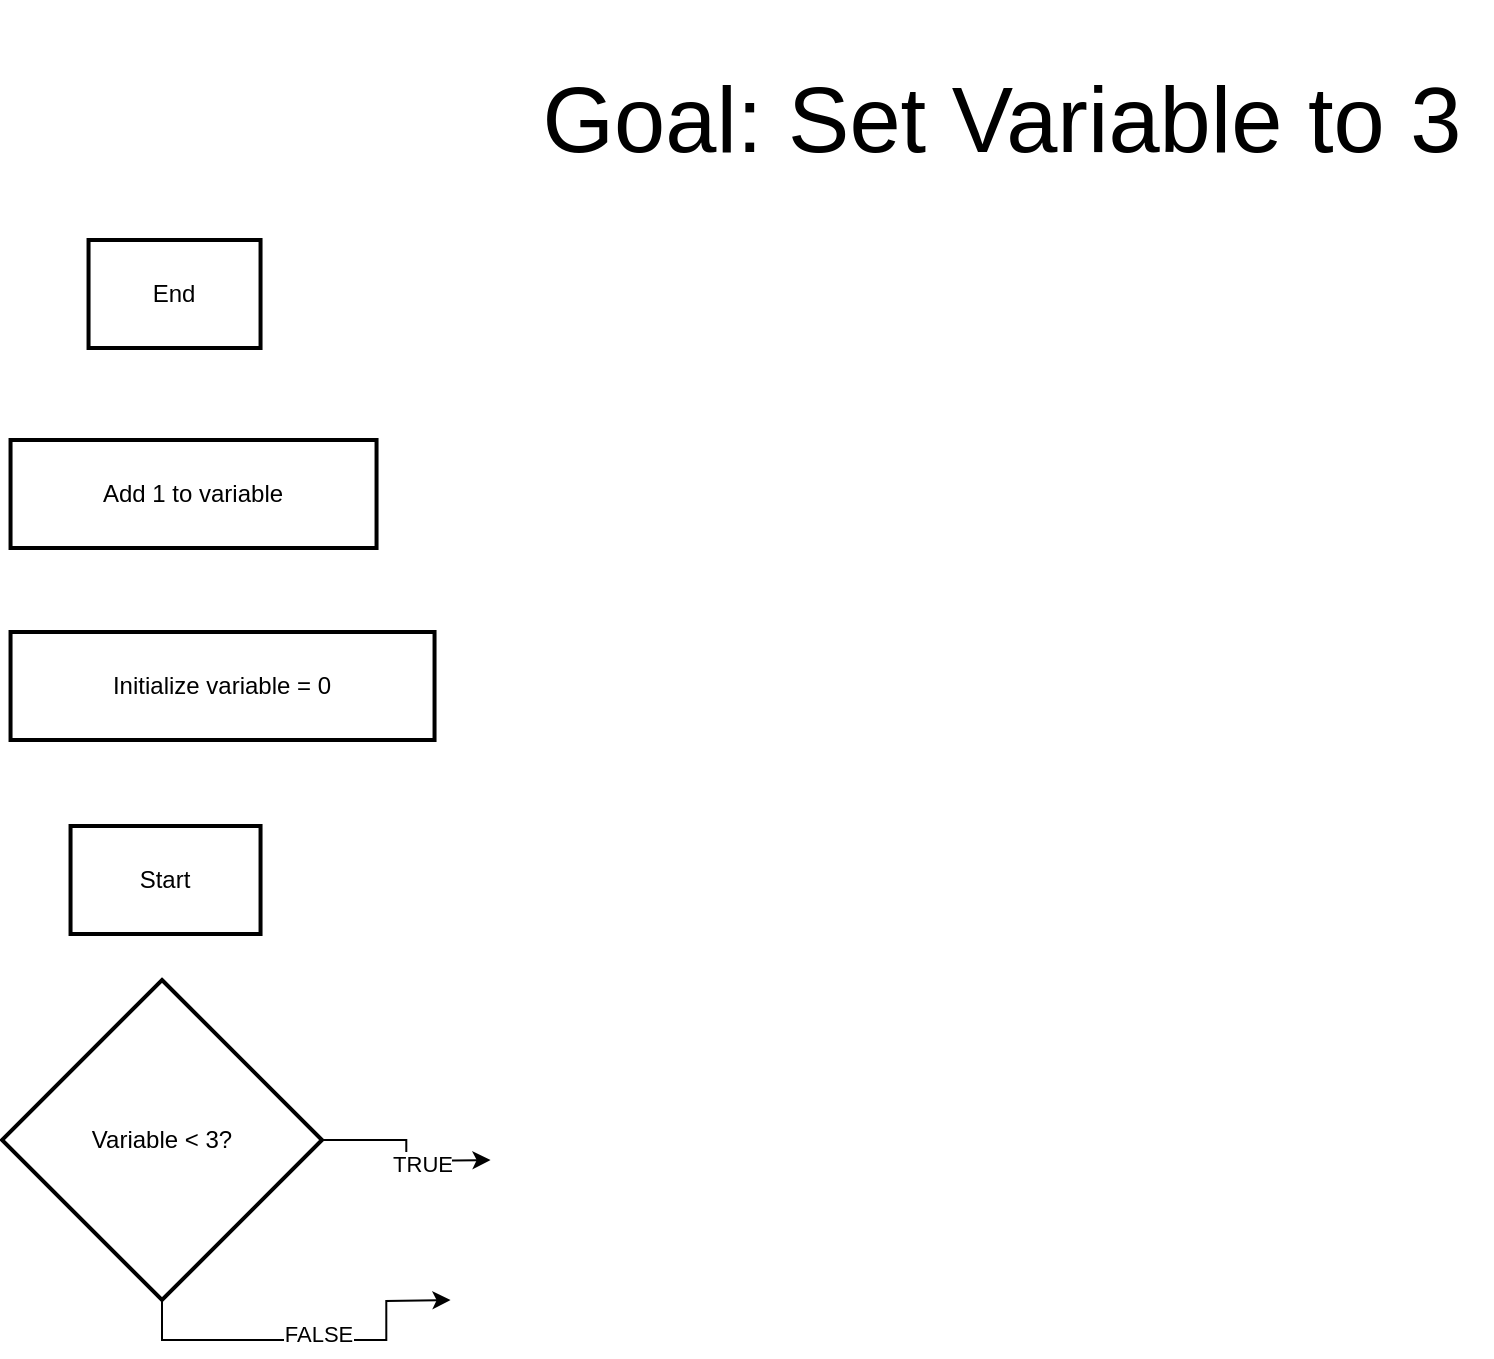 <mxfile version="28.2.0">
  <diagram id="AobBYWUveplGQyxNpJyB" name="Page-1">
    <mxGraphModel dx="1997" dy="1217" grid="1" gridSize="10" guides="1" tooltips="1" connect="1" arrows="1" fold="1" page="1" pageScale="1" pageWidth="1100" pageHeight="850" math="0" shadow="0">
      <root>
        <mxCell id="0" />
        <mxCell id="1" parent="0" />
        <mxCell id="2" value="Start" style="whiteSpace=wrap;strokeWidth=2;" parent="1" vertex="1">
          <mxGeometry x="84.27" y="433" width="95" height="54" as="geometry" />
        </mxCell>
        <mxCell id="3" value="Initialize variable = 0" style="whiteSpace=wrap;strokeWidth=2;" parent="1" vertex="1">
          <mxGeometry x="54.27" y="336" width="212" height="54" as="geometry" />
        </mxCell>
        <mxCell id="9mpWrN2o6Q3EJShL9JNw-16" value="" style="edgeStyle=orthogonalEdgeStyle;rounded=0;orthogonalLoop=1;jettySize=auto;html=1;" parent="1" source="4" edge="1">
          <mxGeometry relative="1" as="geometry">
            <mxPoint x="294.27" y="600" as="targetPoint" />
          </mxGeometry>
        </mxCell>
        <mxCell id="9mpWrN2o6Q3EJShL9JNw-17" value="TRUE" style="edgeLabel;html=1;align=center;verticalAlign=middle;resizable=0;points=[];" parent="9mpWrN2o6Q3EJShL9JNw-16" vertex="1" connectable="0">
          <mxGeometry x="0.277" y="-1" relative="1" as="geometry">
            <mxPoint as="offset" />
          </mxGeometry>
        </mxCell>
        <mxCell id="9mpWrN2o6Q3EJShL9JNw-18" style="rounded=0;orthogonalLoop=1;jettySize=auto;html=1;exitX=0.5;exitY=1;exitDx=0;exitDy=0;edgeStyle=orthogonalEdgeStyle;" parent="1" source="4" edge="1">
          <mxGeometry relative="1" as="geometry">
            <mxPoint x="274.27" y="670" as="targetPoint" />
          </mxGeometry>
        </mxCell>
        <mxCell id="9mpWrN2o6Q3EJShL9JNw-19" value="FALSE" style="edgeLabel;html=1;align=center;verticalAlign=middle;resizable=0;points=[];rotation=0;" parent="9mpWrN2o6Q3EJShL9JNw-18" vertex="1" connectable="0">
          <mxGeometry x="0.067" y="3" relative="1" as="geometry">
            <mxPoint as="offset" />
          </mxGeometry>
        </mxCell>
        <mxCell id="4" value="Variable &lt; 3?" style="rhombus;strokeWidth=2;whiteSpace=wrap;" parent="1" vertex="1">
          <mxGeometry x="50.0" y="510" width="160" height="160" as="geometry" />
        </mxCell>
        <mxCell id="5" value="Add 1 to variable" style="whiteSpace=wrap;strokeWidth=2;movable=1;resizable=1;rotatable=1;deletable=1;editable=1;locked=0;connectable=1;" parent="1" vertex="1">
          <mxGeometry x="54.27" y="240" width="183" height="54" as="geometry" />
        </mxCell>
        <mxCell id="7" value="End" style="whiteSpace=wrap;strokeWidth=2;" parent="1" vertex="1">
          <mxGeometry x="93.27" y="140" width="86" height="54" as="geometry" />
        </mxCell>
        <mxCell id="9mpWrN2o6Q3EJShL9JNw-14" value="&lt;font style=&quot;font-size: 46px;&quot;&gt;Goal: Set Variable to 3&lt;/font&gt;" style="text;html=1;align=center;verticalAlign=middle;whiteSpace=wrap;rounded=0;" parent="1" vertex="1">
          <mxGeometry x="305" y="20" width="490" height="120" as="geometry" />
        </mxCell>
      </root>
    </mxGraphModel>
  </diagram>
</mxfile>
